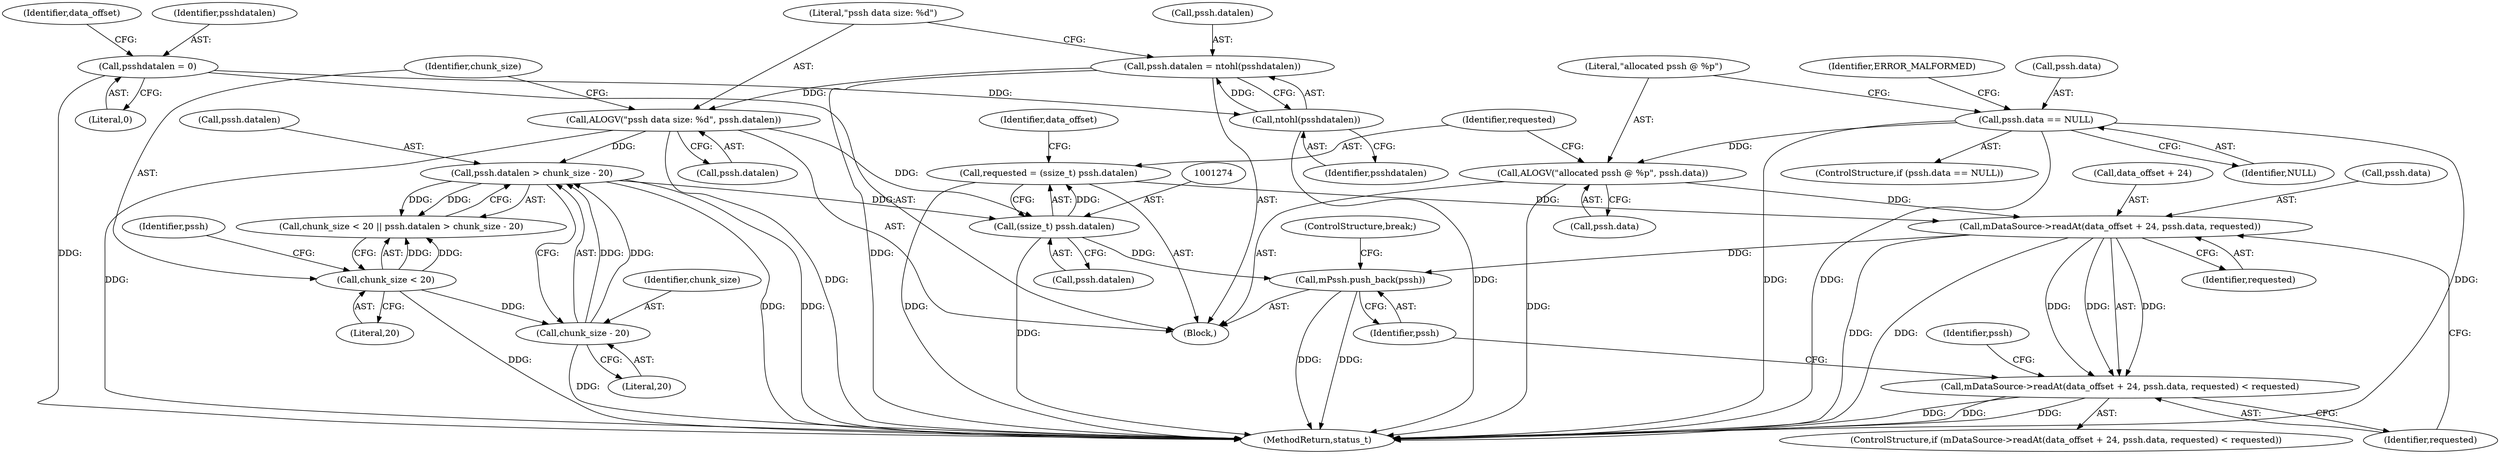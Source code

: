 digraph "0_Android_8a3a2f6ea7defe1a81bb32b3c9f3537f84749b9d@API" {
"1001280" [label="(Call,mDataSource->readAt(data_offset + 24, pssh.data, requested))"];
"1001265" [label="(Call,ALOGV(\"allocated pssh @ %p\", pssh.data))"];
"1001257" [label="(Call,pssh.data == NULL)"];
"1001271" [label="(Call,requested = (ssize_t) pssh.datalen)"];
"1001273" [label="(Call,(ssize_t) pssh.datalen)"];
"1001239" [label="(Call,pssh.datalen > chunk_size - 20)"];
"1001229" [label="(Call,ALOGV(\"pssh data size: %d\", pssh.datalen))"];
"1001223" [label="(Call,pssh.datalen = ntohl(psshdatalen))"];
"1001227" [label="(Call,ntohl(psshdatalen))"];
"1001207" [label="(Call,psshdatalen = 0)"];
"1001243" [label="(Call,chunk_size - 20)"];
"1001236" [label="(Call,chunk_size < 20)"];
"1001279" [label="(Call,mDataSource->readAt(data_offset + 24, pssh.data, requested) < requested)"];
"1001295" [label="(Call,mPssh.push_back(pssh))"];
"1001296" [label="(Identifier,pssh)"];
"1001284" [label="(Call,pssh.data)"];
"1001266" [label="(Literal,\"allocated pssh @ %p\")"];
"1001278" [label="(ControlStructure,if (mDataSource->readAt(data_offset + 24, pssh.data, requested) < requested))"];
"1001231" [label="(Call,pssh.datalen)"];
"1001288" [label="(Identifier,requested)"];
"1001280" [label="(Call,mDataSource->readAt(data_offset + 24, pssh.data, requested))"];
"1001245" [label="(Literal,20)"];
"1001279" [label="(Call,mDataSource->readAt(data_offset + 24, pssh.data, requested) < requested)"];
"1001237" [label="(Identifier,chunk_size)"];
"1001297" [label="(ControlStructure,break;)"];
"1001267" [label="(Call,pssh.data)"];
"1001291" [label="(Identifier,pssh)"];
"1001229" [label="(Call,ALOGV(\"pssh data size: %d\", pssh.datalen))"];
"1001244" [label="(Identifier,chunk_size)"];
"1001214" [label="(Identifier,data_offset)"];
"1001271" [label="(Call,requested = (ssize_t) pssh.datalen)"];
"1001273" [label="(Call,(ssize_t) pssh.datalen)"];
"1001236" [label="(Call,chunk_size < 20)"];
"1001240" [label="(Call,pssh.datalen)"];
"1001238" [label="(Literal,20)"];
"1003923" [label="(MethodReturn,status_t)"];
"1001256" [label="(ControlStructure,if (pssh.data == NULL))"];
"1001235" [label="(Call,chunk_size < 20 || pssh.datalen > chunk_size - 20)"];
"1001243" [label="(Call,chunk_size - 20)"];
"1001264" [label="(Identifier,ERROR_MALFORMED)"];
"1001185" [label="(Block,)"];
"1001258" [label="(Call,pssh.data)"];
"1001265" [label="(Call,ALOGV(\"allocated pssh @ %p\", pssh.data))"];
"1001207" [label="(Call,psshdatalen = 0)"];
"1001257" [label="(Call,pssh.data == NULL)"];
"1001223" [label="(Call,pssh.datalen = ntohl(psshdatalen))"];
"1001295" [label="(Call,mPssh.push_back(pssh))"];
"1001272" [label="(Identifier,requested)"];
"1001282" [label="(Identifier,data_offset)"];
"1001239" [label="(Call,pssh.datalen > chunk_size - 20)"];
"1001230" [label="(Literal,\"pssh data size: %d\")"];
"1001208" [label="(Identifier,psshdatalen)"];
"1001228" [label="(Identifier,psshdatalen)"];
"1001287" [label="(Identifier,requested)"];
"1001275" [label="(Call,pssh.datalen)"];
"1001281" [label="(Call,data_offset + 24)"];
"1001261" [label="(Identifier,NULL)"];
"1001241" [label="(Identifier,pssh)"];
"1001224" [label="(Call,pssh.datalen)"];
"1001227" [label="(Call,ntohl(psshdatalen))"];
"1001209" [label="(Literal,0)"];
"1001280" -> "1001279"  [label="AST: "];
"1001280" -> "1001287"  [label="CFG: "];
"1001281" -> "1001280"  [label="AST: "];
"1001284" -> "1001280"  [label="AST: "];
"1001287" -> "1001280"  [label="AST: "];
"1001288" -> "1001280"  [label="CFG: "];
"1001280" -> "1003923"  [label="DDG: "];
"1001280" -> "1003923"  [label="DDG: "];
"1001280" -> "1001279"  [label="DDG: "];
"1001280" -> "1001279"  [label="DDG: "];
"1001280" -> "1001279"  [label="DDG: "];
"1001265" -> "1001280"  [label="DDG: "];
"1001271" -> "1001280"  [label="DDG: "];
"1001280" -> "1001295"  [label="DDG: "];
"1001265" -> "1001185"  [label="AST: "];
"1001265" -> "1001267"  [label="CFG: "];
"1001266" -> "1001265"  [label="AST: "];
"1001267" -> "1001265"  [label="AST: "];
"1001272" -> "1001265"  [label="CFG: "];
"1001265" -> "1003923"  [label="DDG: "];
"1001257" -> "1001265"  [label="DDG: "];
"1001257" -> "1001256"  [label="AST: "];
"1001257" -> "1001261"  [label="CFG: "];
"1001258" -> "1001257"  [label="AST: "];
"1001261" -> "1001257"  [label="AST: "];
"1001264" -> "1001257"  [label="CFG: "];
"1001266" -> "1001257"  [label="CFG: "];
"1001257" -> "1003923"  [label="DDG: "];
"1001257" -> "1003923"  [label="DDG: "];
"1001257" -> "1003923"  [label="DDG: "];
"1001271" -> "1001185"  [label="AST: "];
"1001271" -> "1001273"  [label="CFG: "];
"1001272" -> "1001271"  [label="AST: "];
"1001273" -> "1001271"  [label="AST: "];
"1001282" -> "1001271"  [label="CFG: "];
"1001271" -> "1003923"  [label="DDG: "];
"1001273" -> "1001271"  [label="DDG: "];
"1001273" -> "1001275"  [label="CFG: "];
"1001274" -> "1001273"  [label="AST: "];
"1001275" -> "1001273"  [label="AST: "];
"1001273" -> "1003923"  [label="DDG: "];
"1001239" -> "1001273"  [label="DDG: "];
"1001229" -> "1001273"  [label="DDG: "];
"1001273" -> "1001295"  [label="DDG: "];
"1001239" -> "1001235"  [label="AST: "];
"1001239" -> "1001243"  [label="CFG: "];
"1001240" -> "1001239"  [label="AST: "];
"1001243" -> "1001239"  [label="AST: "];
"1001235" -> "1001239"  [label="CFG: "];
"1001239" -> "1003923"  [label="DDG: "];
"1001239" -> "1003923"  [label="DDG: "];
"1001239" -> "1001235"  [label="DDG: "];
"1001239" -> "1001235"  [label="DDG: "];
"1001229" -> "1001239"  [label="DDG: "];
"1001243" -> "1001239"  [label="DDG: "];
"1001243" -> "1001239"  [label="DDG: "];
"1001229" -> "1001185"  [label="AST: "];
"1001229" -> "1001231"  [label="CFG: "];
"1001230" -> "1001229"  [label="AST: "];
"1001231" -> "1001229"  [label="AST: "];
"1001237" -> "1001229"  [label="CFG: "];
"1001229" -> "1003923"  [label="DDG: "];
"1001229" -> "1003923"  [label="DDG: "];
"1001223" -> "1001229"  [label="DDG: "];
"1001223" -> "1001185"  [label="AST: "];
"1001223" -> "1001227"  [label="CFG: "];
"1001224" -> "1001223"  [label="AST: "];
"1001227" -> "1001223"  [label="AST: "];
"1001230" -> "1001223"  [label="CFG: "];
"1001223" -> "1003923"  [label="DDG: "];
"1001227" -> "1001223"  [label="DDG: "];
"1001227" -> "1001228"  [label="CFG: "];
"1001228" -> "1001227"  [label="AST: "];
"1001227" -> "1003923"  [label="DDG: "];
"1001207" -> "1001227"  [label="DDG: "];
"1001207" -> "1001185"  [label="AST: "];
"1001207" -> "1001209"  [label="CFG: "];
"1001208" -> "1001207"  [label="AST: "];
"1001209" -> "1001207"  [label="AST: "];
"1001214" -> "1001207"  [label="CFG: "];
"1001207" -> "1003923"  [label="DDG: "];
"1001243" -> "1001245"  [label="CFG: "];
"1001244" -> "1001243"  [label="AST: "];
"1001245" -> "1001243"  [label="AST: "];
"1001243" -> "1003923"  [label="DDG: "];
"1001236" -> "1001243"  [label="DDG: "];
"1001236" -> "1001235"  [label="AST: "];
"1001236" -> "1001238"  [label="CFG: "];
"1001237" -> "1001236"  [label="AST: "];
"1001238" -> "1001236"  [label="AST: "];
"1001241" -> "1001236"  [label="CFG: "];
"1001235" -> "1001236"  [label="CFG: "];
"1001236" -> "1003923"  [label="DDG: "];
"1001236" -> "1001235"  [label="DDG: "];
"1001236" -> "1001235"  [label="DDG: "];
"1001279" -> "1001278"  [label="AST: "];
"1001279" -> "1001288"  [label="CFG: "];
"1001288" -> "1001279"  [label="AST: "];
"1001291" -> "1001279"  [label="CFG: "];
"1001296" -> "1001279"  [label="CFG: "];
"1001279" -> "1003923"  [label="DDG: "];
"1001279" -> "1003923"  [label="DDG: "];
"1001279" -> "1003923"  [label="DDG: "];
"1001295" -> "1001185"  [label="AST: "];
"1001295" -> "1001296"  [label="CFG: "];
"1001296" -> "1001295"  [label="AST: "];
"1001297" -> "1001295"  [label="CFG: "];
"1001295" -> "1003923"  [label="DDG: "];
"1001295" -> "1003923"  [label="DDG: "];
}
